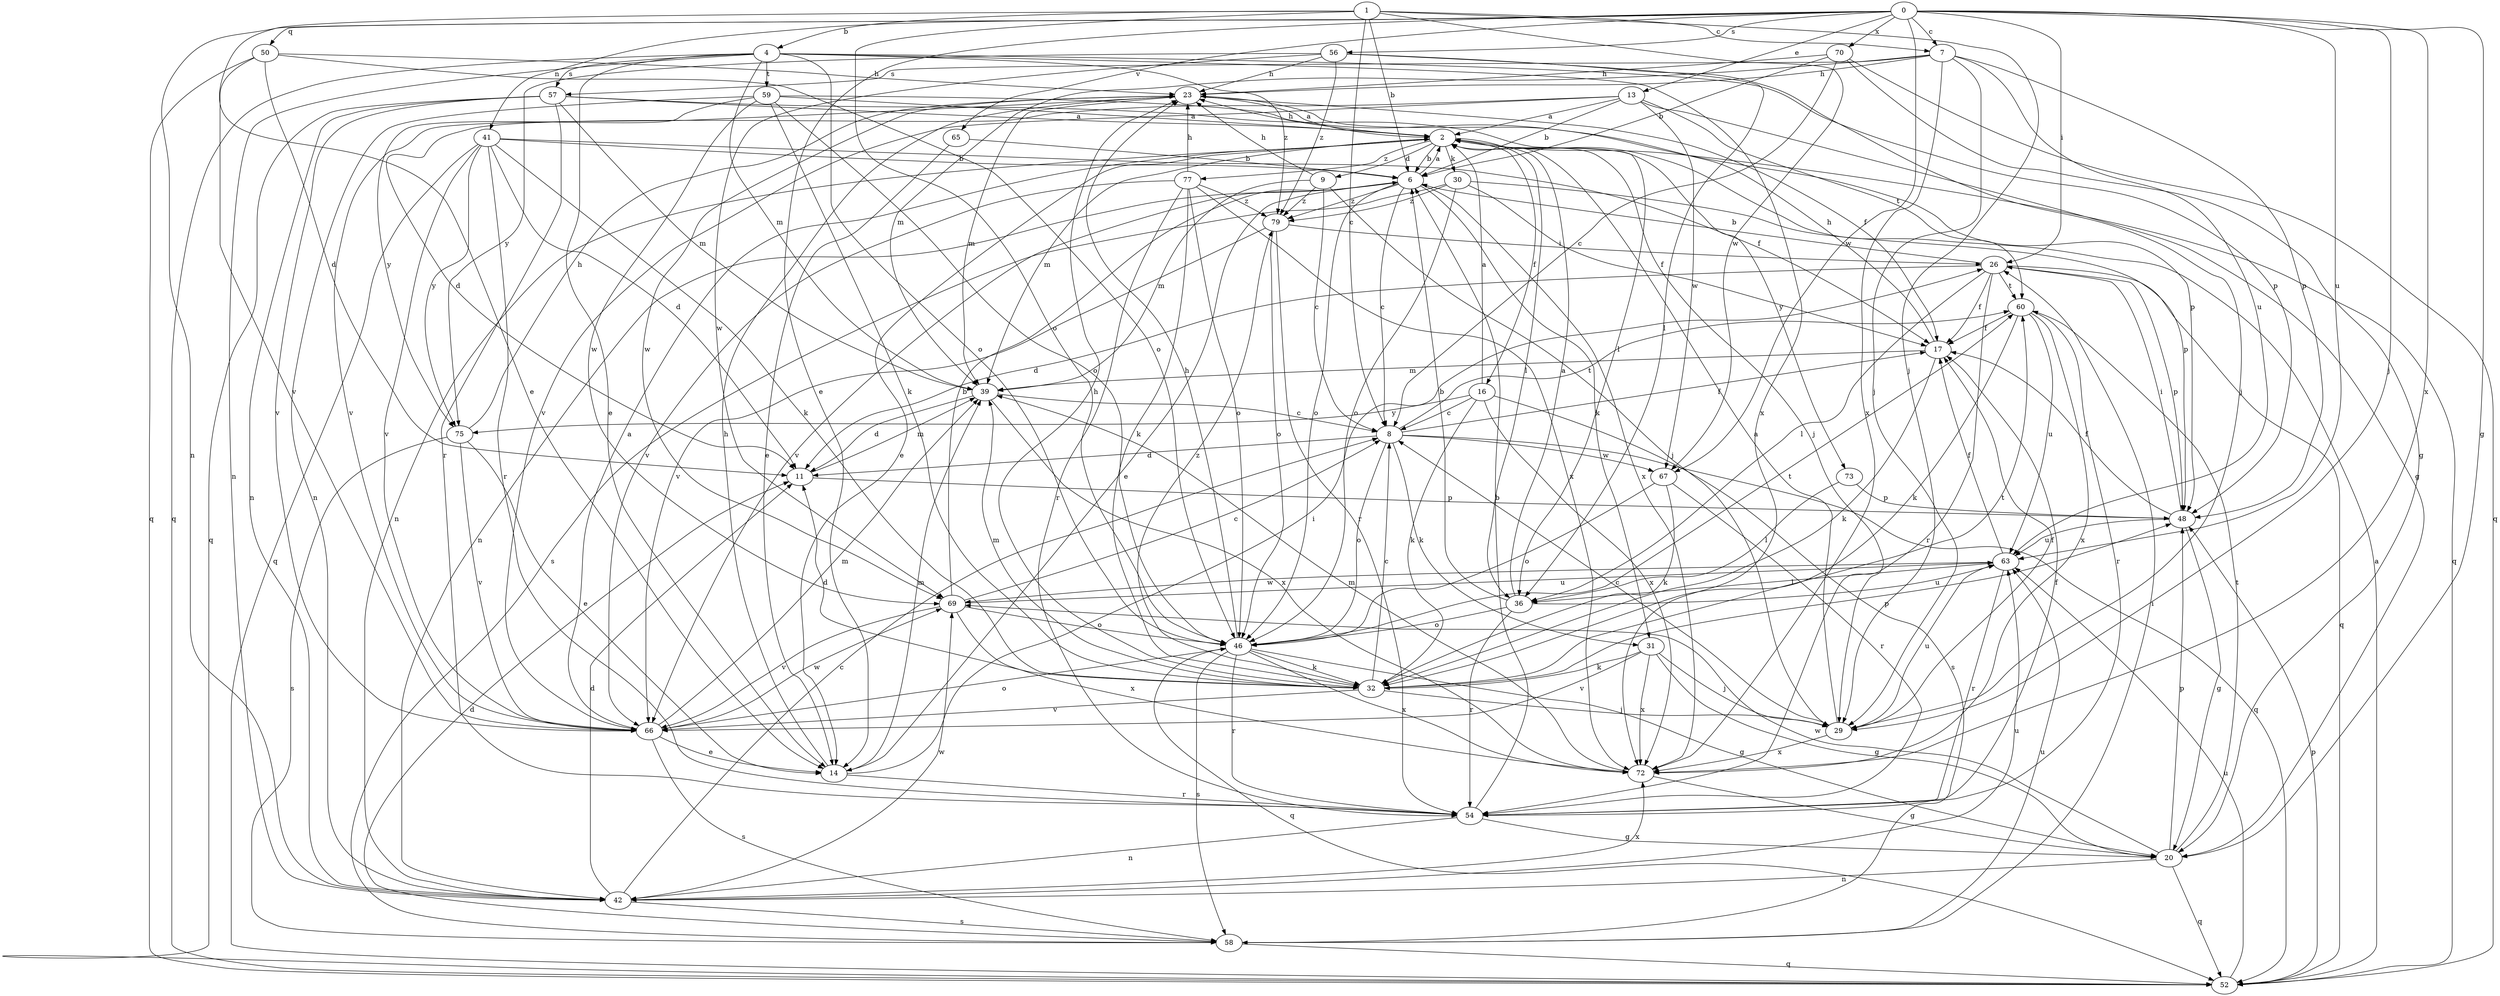 strict digraph  {
0;
1;
2;
4;
6;
7;
8;
9;
11;
13;
14;
16;
17;
20;
23;
26;
29;
30;
31;
32;
36;
39;
41;
42;
46;
48;
50;
52;
54;
56;
57;
58;
59;
60;
63;
65;
66;
67;
69;
70;
72;
73;
75;
77;
79;
0 -> 7  [label=c];
0 -> 13  [label=e];
0 -> 14  [label=e];
0 -> 20  [label=g];
0 -> 26  [label=i];
0 -> 29  [label=j];
0 -> 41  [label=n];
0 -> 42  [label=n];
0 -> 50  [label=q];
0 -> 56  [label=s];
0 -> 63  [label=u];
0 -> 65  [label=v];
0 -> 67  [label=w];
0 -> 70  [label=x];
0 -> 72  [label=x];
1 -> 4  [label=b];
1 -> 6  [label=b];
1 -> 7  [label=c];
1 -> 8  [label=c];
1 -> 14  [label=e];
1 -> 29  [label=j];
1 -> 46  [label=o];
1 -> 67  [label=w];
2 -> 6  [label=b];
2 -> 9  [label=d];
2 -> 14  [label=e];
2 -> 16  [label=f];
2 -> 23  [label=h];
2 -> 29  [label=j];
2 -> 30  [label=k];
2 -> 36  [label=l];
2 -> 39  [label=m];
2 -> 42  [label=n];
2 -> 52  [label=q];
2 -> 73  [label=y];
2 -> 77  [label=z];
4 -> 14  [label=e];
4 -> 39  [label=m];
4 -> 42  [label=n];
4 -> 46  [label=o];
4 -> 48  [label=p];
4 -> 52  [label=q];
4 -> 57  [label=s];
4 -> 59  [label=t];
4 -> 72  [label=x];
4 -> 79  [label=z];
6 -> 2  [label=a];
6 -> 8  [label=c];
6 -> 14  [label=e];
6 -> 31  [label=k];
6 -> 42  [label=n];
6 -> 46  [label=o];
6 -> 66  [label=v];
6 -> 72  [label=x];
6 -> 79  [label=z];
7 -> 23  [label=h];
7 -> 29  [label=j];
7 -> 39  [label=m];
7 -> 48  [label=p];
7 -> 57  [label=s];
7 -> 63  [label=u];
7 -> 72  [label=x];
8 -> 11  [label=d];
8 -> 17  [label=f];
8 -> 31  [label=k];
8 -> 46  [label=o];
8 -> 52  [label=q];
8 -> 60  [label=t];
8 -> 67  [label=w];
9 -> 8  [label=c];
9 -> 23  [label=h];
9 -> 29  [label=j];
9 -> 39  [label=m];
9 -> 79  [label=z];
11 -> 39  [label=m];
11 -> 48  [label=p];
13 -> 2  [label=a];
13 -> 6  [label=b];
13 -> 11  [label=d];
13 -> 20  [label=g];
13 -> 60  [label=t];
13 -> 66  [label=v];
13 -> 67  [label=w];
14 -> 23  [label=h];
14 -> 26  [label=i];
14 -> 39  [label=m];
14 -> 54  [label=r];
16 -> 2  [label=a];
16 -> 8  [label=c];
16 -> 32  [label=k];
16 -> 58  [label=s];
16 -> 72  [label=x];
16 -> 75  [label=y];
17 -> 23  [label=h];
17 -> 32  [label=k];
17 -> 39  [label=m];
20 -> 42  [label=n];
20 -> 48  [label=p];
20 -> 52  [label=q];
20 -> 60  [label=t];
20 -> 69  [label=w];
23 -> 2  [label=a];
23 -> 17  [label=f];
23 -> 39  [label=m];
23 -> 66  [label=v];
23 -> 69  [label=w];
26 -> 6  [label=b];
26 -> 11  [label=d];
26 -> 17  [label=f];
26 -> 36  [label=l];
26 -> 48  [label=p];
26 -> 52  [label=q];
26 -> 54  [label=r];
26 -> 60  [label=t];
29 -> 2  [label=a];
29 -> 8  [label=c];
29 -> 17  [label=f];
29 -> 63  [label=u];
29 -> 72  [label=x];
30 -> 17  [label=f];
30 -> 46  [label=o];
30 -> 48  [label=p];
30 -> 58  [label=s];
30 -> 79  [label=z];
31 -> 20  [label=g];
31 -> 29  [label=j];
31 -> 32  [label=k];
31 -> 66  [label=v];
31 -> 72  [label=x];
32 -> 8  [label=c];
32 -> 11  [label=d];
32 -> 23  [label=h];
32 -> 29  [label=j];
32 -> 39  [label=m];
32 -> 48  [label=p];
32 -> 60  [label=t];
32 -> 66  [label=v];
32 -> 79  [label=z];
36 -> 2  [label=a];
36 -> 6  [label=b];
36 -> 46  [label=o];
36 -> 54  [label=r];
36 -> 63  [label=u];
39 -> 8  [label=c];
39 -> 11  [label=d];
39 -> 72  [label=x];
41 -> 6  [label=b];
41 -> 11  [label=d];
41 -> 17  [label=f];
41 -> 32  [label=k];
41 -> 52  [label=q];
41 -> 54  [label=r];
41 -> 66  [label=v];
41 -> 75  [label=y];
42 -> 8  [label=c];
42 -> 11  [label=d];
42 -> 58  [label=s];
42 -> 63  [label=u];
42 -> 69  [label=w];
42 -> 72  [label=x];
46 -> 20  [label=g];
46 -> 23  [label=h];
46 -> 32  [label=k];
46 -> 52  [label=q];
46 -> 54  [label=r];
46 -> 58  [label=s];
46 -> 60  [label=t];
46 -> 72  [label=x];
48 -> 17  [label=f];
48 -> 20  [label=g];
48 -> 26  [label=i];
48 -> 63  [label=u];
50 -> 11  [label=d];
50 -> 23  [label=h];
50 -> 46  [label=o];
50 -> 52  [label=q];
50 -> 66  [label=v];
52 -> 2  [label=a];
52 -> 48  [label=p];
52 -> 63  [label=u];
54 -> 6  [label=b];
54 -> 17  [label=f];
54 -> 20  [label=g];
54 -> 42  [label=n];
56 -> 23  [label=h];
56 -> 29  [label=j];
56 -> 36  [label=l];
56 -> 69  [label=w];
56 -> 75  [label=y];
56 -> 79  [label=z];
57 -> 2  [label=a];
57 -> 36  [label=l];
57 -> 39  [label=m];
57 -> 42  [label=n];
57 -> 52  [label=q];
57 -> 54  [label=r];
57 -> 66  [label=v];
58 -> 11  [label=d];
58 -> 26  [label=i];
58 -> 52  [label=q];
58 -> 63  [label=u];
59 -> 2  [label=a];
59 -> 32  [label=k];
59 -> 42  [label=n];
59 -> 46  [label=o];
59 -> 48  [label=p];
59 -> 69  [label=w];
59 -> 75  [label=y];
60 -> 17  [label=f];
60 -> 32  [label=k];
60 -> 54  [label=r];
60 -> 63  [label=u];
60 -> 72  [label=x];
63 -> 17  [label=f];
63 -> 36  [label=l];
63 -> 54  [label=r];
63 -> 69  [label=w];
65 -> 6  [label=b];
65 -> 14  [label=e];
66 -> 2  [label=a];
66 -> 14  [label=e];
66 -> 39  [label=m];
66 -> 46  [label=o];
66 -> 58  [label=s];
66 -> 69  [label=w];
67 -> 32  [label=k];
67 -> 46  [label=o];
67 -> 54  [label=r];
69 -> 6  [label=b];
69 -> 8  [label=c];
69 -> 46  [label=o];
69 -> 63  [label=u];
69 -> 66  [label=v];
69 -> 72  [label=x];
70 -> 6  [label=b];
70 -> 8  [label=c];
70 -> 20  [label=g];
70 -> 23  [label=h];
70 -> 52  [label=q];
72 -> 20  [label=g];
72 -> 39  [label=m];
73 -> 36  [label=l];
73 -> 48  [label=p];
75 -> 14  [label=e];
75 -> 23  [label=h];
75 -> 58  [label=s];
75 -> 66  [label=v];
77 -> 23  [label=h];
77 -> 32  [label=k];
77 -> 46  [label=o];
77 -> 54  [label=r];
77 -> 66  [label=v];
77 -> 72  [label=x];
77 -> 79  [label=z];
79 -> 26  [label=i];
79 -> 46  [label=o];
79 -> 54  [label=r];
79 -> 66  [label=v];
}
